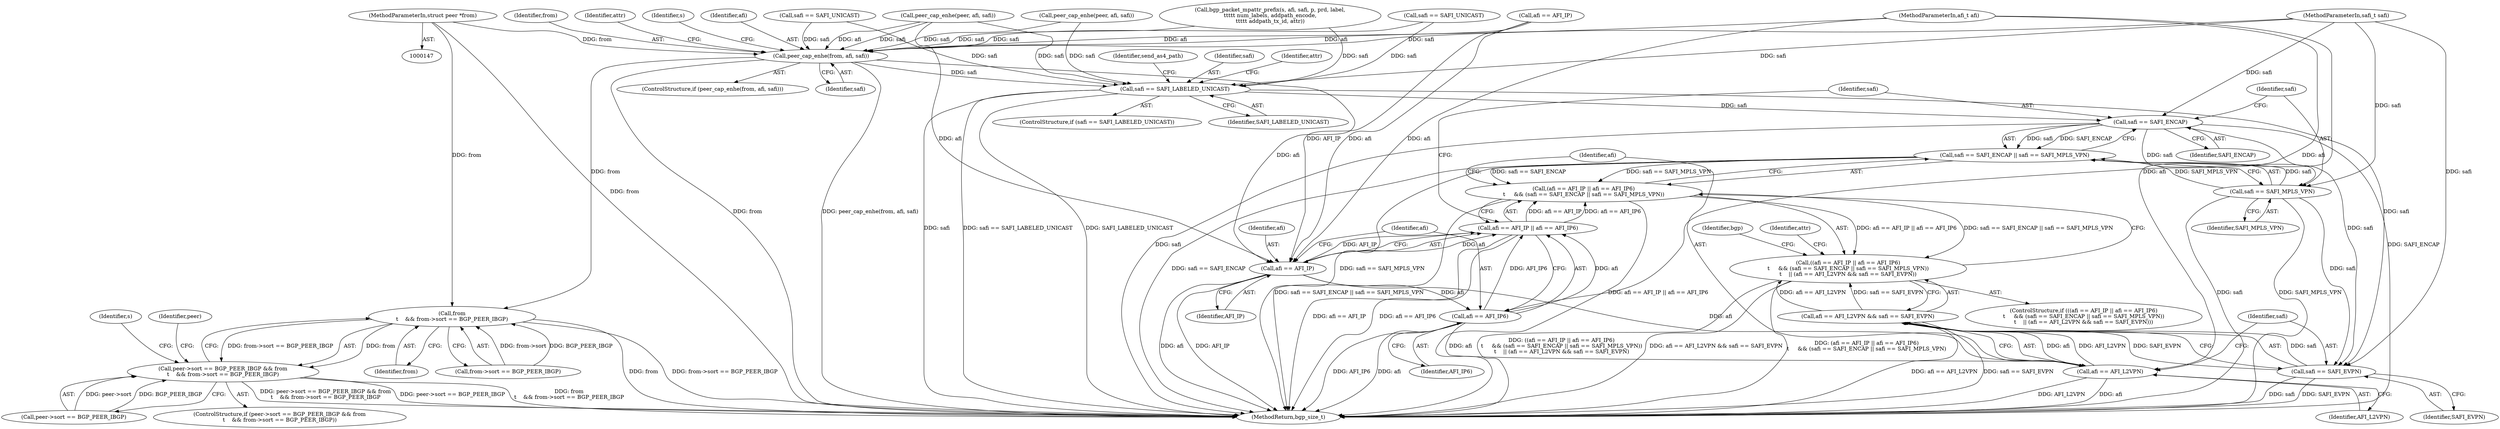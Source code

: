 digraph "0_frr_943d595a018e69b550db08cccba1d0778a86705a_0@pointer" {
"1000156" [label="(MethodParameterIn,struct peer *from)"];
"1000459" [label="(Call,peer_cap_enhe(from, afi, safi))"];
"1000775" [label="(Call,from\n\t    && from->sort == BGP_PEER_IBGP)"];
"1000769" [label="(Call,peer->sort == BGP_PEER_IBGP && from\n\t    && from->sort == BGP_PEER_IBGP)"];
"1001105" [label="(Call,safi == SAFI_LABELED_UNICAST)"];
"1001230" [label="(Call,safi == SAFI_ENCAP)"];
"1001229" [label="(Call,safi == SAFI_ENCAP || safi == SAFI_MPLS_VPN)"];
"1001221" [label="(Call,(afi == AFI_IP || afi == AFI_IP6)\n\t     && (safi == SAFI_ENCAP || safi == SAFI_MPLS_VPN))"];
"1001220" [label="(Call,((afi == AFI_IP || afi == AFI_IP6)\n\t     && (safi == SAFI_ENCAP || safi == SAFI_MPLS_VPN))\n\t    || (afi == AFI_L2VPN && safi == SAFI_EVPN))"];
"1001233" [label="(Call,safi == SAFI_MPLS_VPN)"];
"1001240" [label="(Call,safi == SAFI_EVPN)"];
"1001236" [label="(Call,afi == AFI_L2VPN && safi == SAFI_EVPN)"];
"1001223" [label="(Call,afi == AFI_IP)"];
"1001222" [label="(Call,afi == AFI_IP || afi == AFI_IP6)"];
"1001226" [label="(Call,afi == AFI_IP6)"];
"1001237" [label="(Call,afi == AFI_L2VPN)"];
"1001245" [label="(Identifier,bgp)"];
"1001231" [label="(Identifier,safi)"];
"1000415" [label="(Call,afi == AFI_IP)"];
"1000777" [label="(Call,from->sort == BGP_PEER_IBGP)"];
"1001242" [label="(Identifier,SAFI_EVPN)"];
"1000465" [label="(Identifier,s)"];
"1000155" [label="(MethodParameterIn,safi_t safi)"];
"1000458" [label="(ControlStructure,if (peer_cap_enhe(from, afi, safi)))"];
"1000462" [label="(Identifier,safi)"];
"1001219" [label="(ControlStructure,if (((afi == AFI_IP || afi == AFI_IP6)\n\t     && (safi == SAFI_ENCAP || safi == SAFI_MPLS_VPN))\n\t    || (afi == AFI_L2VPN && safi == SAFI_EVPN)))"];
"1000228" [label="(Call,bgp_packet_mpattr_prefix(s, afi, safi, p, prd, label,\n\t\t\t\t\t num_labels, addpath_encode,\n\t\t\t\t\t addpath_tx_id, attr))"];
"1001227" [label="(Identifier,afi)"];
"1000210" [label="(Call,peer_cap_enhe(peer, afi, safi))"];
"1001106" [label="(Identifier,safi)"];
"1001220" [label="(Call,((afi == AFI_IP || afi == AFI_IP6)\n\t     && (safi == SAFI_ENCAP || safi == SAFI_MPLS_VPN))\n\t    || (afi == AFI_L2VPN && safi == SAFI_EVPN))"];
"1000784" [label="(Identifier,s)"];
"1001224" [label="(Identifier,afi)"];
"1001223" [label="(Call,afi == AFI_IP)"];
"1000459" [label="(Call,peer_cap_enhe(from, afi, safi))"];
"1000419" [label="(Call,safi == SAFI_UNICAST)"];
"1000775" [label="(Call,from\n\t    && from->sort == BGP_PEER_IBGP)"];
"1001240" [label="(Call,safi == SAFI_EVPN)"];
"1001238" [label="(Identifier,afi)"];
"1001229" [label="(Call,safi == SAFI_ENCAP || safi == SAFI_MPLS_VPN)"];
"1000776" [label="(Identifier,from)"];
"1000461" [label="(Identifier,afi)"];
"1001226" [label="(Call,afi == AFI_IP6)"];
"1000770" [label="(Call,peer->sort == BGP_PEER_IBGP)"];
"1001107" [label="(Identifier,SAFI_LABELED_UNICAST)"];
"1000154" [label="(MethodParameterIn,afi_t afi)"];
"1000768" [label="(ControlStructure,if (peer->sort == BGP_PEER_IBGP && from\n\t    && from->sort == BGP_PEER_IBGP))"];
"1001228" [label="(Identifier,AFI_IP6)"];
"1001236" [label="(Call,afi == AFI_L2VPN && safi == SAFI_EVPN)"];
"1001225" [label="(Identifier,AFI_IP)"];
"1001259" [label="(Identifier,attr)"];
"1001105" [label="(Call,safi == SAFI_LABELED_UNICAST)"];
"1000460" [label="(Identifier,from)"];
"1001104" [label="(ControlStructure,if (safi == SAFI_LABELED_UNICAST))"];
"1000156" [label="(MethodParameterIn,struct peer *from)"];
"1000769" [label="(Call,peer->sort == BGP_PEER_IBGP && from\n\t    && from->sort == BGP_PEER_IBGP)"];
"1001233" [label="(Call,safi == SAFI_MPLS_VPN)"];
"1001112" [label="(Identifier,attr)"];
"1001232" [label="(Identifier,SAFI_ENCAP)"];
"1001234" [label="(Identifier,safi)"];
"1001235" [label="(Identifier,SAFI_MPLS_VPN)"];
"1000206" [label="(Call,safi == SAFI_UNICAST)"];
"1000423" [label="(Call,peer_cap_enhe(peer, afi, safi))"];
"1001155" [label="(Identifier,send_as4_path)"];
"1001239" [label="(Identifier,AFI_L2VPN)"];
"1001241" [label="(Identifier,safi)"];
"1001237" [label="(Call,afi == AFI_L2VPN)"];
"1000485" [label="(Identifier,attr)"];
"1000893" [label="(Identifier,peer)"];
"1001222" [label="(Call,afi == AFI_IP || afi == AFI_IP6)"];
"1001221" [label="(Call,(afi == AFI_IP || afi == AFI_IP6)\n\t     && (safi == SAFI_ENCAP || safi == SAFI_MPLS_VPN))"];
"1001230" [label="(Call,safi == SAFI_ENCAP)"];
"1001316" [label="(MethodReturn,bgp_size_t)"];
"1000156" -> "1000147"  [label="AST: "];
"1000156" -> "1001316"  [label="DDG: from"];
"1000156" -> "1000459"  [label="DDG: from"];
"1000156" -> "1000775"  [label="DDG: from"];
"1000459" -> "1000458"  [label="AST: "];
"1000459" -> "1000462"  [label="CFG: "];
"1000460" -> "1000459"  [label="AST: "];
"1000461" -> "1000459"  [label="AST: "];
"1000462" -> "1000459"  [label="AST: "];
"1000465" -> "1000459"  [label="CFG: "];
"1000485" -> "1000459"  [label="CFG: "];
"1000459" -> "1001316"  [label="DDG: from"];
"1000459" -> "1001316"  [label="DDG: peer_cap_enhe(from, afi, safi)"];
"1000423" -> "1000459"  [label="DDG: afi"];
"1000423" -> "1000459"  [label="DDG: safi"];
"1000415" -> "1000459"  [label="DDG: afi"];
"1000154" -> "1000459"  [label="DDG: afi"];
"1000206" -> "1000459"  [label="DDG: safi"];
"1000228" -> "1000459"  [label="DDG: safi"];
"1000210" -> "1000459"  [label="DDG: safi"];
"1000419" -> "1000459"  [label="DDG: safi"];
"1000155" -> "1000459"  [label="DDG: safi"];
"1000459" -> "1000775"  [label="DDG: from"];
"1000459" -> "1001105"  [label="DDG: safi"];
"1000459" -> "1001223"  [label="DDG: afi"];
"1000775" -> "1000769"  [label="AST: "];
"1000775" -> "1000776"  [label="CFG: "];
"1000775" -> "1000777"  [label="CFG: "];
"1000776" -> "1000775"  [label="AST: "];
"1000777" -> "1000775"  [label="AST: "];
"1000769" -> "1000775"  [label="CFG: "];
"1000775" -> "1001316"  [label="DDG: from"];
"1000775" -> "1001316"  [label="DDG: from->sort == BGP_PEER_IBGP"];
"1000775" -> "1000769"  [label="DDG: from"];
"1000775" -> "1000769"  [label="DDG: from->sort == BGP_PEER_IBGP"];
"1000777" -> "1000775"  [label="DDG: from->sort"];
"1000777" -> "1000775"  [label="DDG: BGP_PEER_IBGP"];
"1000769" -> "1000768"  [label="AST: "];
"1000769" -> "1000770"  [label="CFG: "];
"1000770" -> "1000769"  [label="AST: "];
"1000784" -> "1000769"  [label="CFG: "];
"1000893" -> "1000769"  [label="CFG: "];
"1000769" -> "1001316"  [label="DDG: peer->sort == BGP_PEER_IBGP && from\n\t    && from->sort == BGP_PEER_IBGP"];
"1000769" -> "1001316"  [label="DDG: peer->sort == BGP_PEER_IBGP"];
"1000769" -> "1001316"  [label="DDG: from\n\t    && from->sort == BGP_PEER_IBGP"];
"1000770" -> "1000769"  [label="DDG: peer->sort"];
"1000770" -> "1000769"  [label="DDG: BGP_PEER_IBGP"];
"1001105" -> "1001104"  [label="AST: "];
"1001105" -> "1001107"  [label="CFG: "];
"1001106" -> "1001105"  [label="AST: "];
"1001107" -> "1001105"  [label="AST: "];
"1001112" -> "1001105"  [label="CFG: "];
"1001155" -> "1001105"  [label="CFG: "];
"1001105" -> "1001316"  [label="DDG: safi == SAFI_LABELED_UNICAST"];
"1001105" -> "1001316"  [label="DDG: SAFI_LABELED_UNICAST"];
"1001105" -> "1001316"  [label="DDG: safi"];
"1000206" -> "1001105"  [label="DDG: safi"];
"1000228" -> "1001105"  [label="DDG: safi"];
"1000210" -> "1001105"  [label="DDG: safi"];
"1000419" -> "1001105"  [label="DDG: safi"];
"1000423" -> "1001105"  [label="DDG: safi"];
"1000155" -> "1001105"  [label="DDG: safi"];
"1001105" -> "1001230"  [label="DDG: safi"];
"1001105" -> "1001240"  [label="DDG: safi"];
"1001230" -> "1001229"  [label="AST: "];
"1001230" -> "1001232"  [label="CFG: "];
"1001231" -> "1001230"  [label="AST: "];
"1001232" -> "1001230"  [label="AST: "];
"1001234" -> "1001230"  [label="CFG: "];
"1001229" -> "1001230"  [label="CFG: "];
"1001230" -> "1001316"  [label="DDG: SAFI_ENCAP"];
"1001230" -> "1001316"  [label="DDG: safi"];
"1001230" -> "1001229"  [label="DDG: safi"];
"1001230" -> "1001229"  [label="DDG: SAFI_ENCAP"];
"1000155" -> "1001230"  [label="DDG: safi"];
"1001230" -> "1001233"  [label="DDG: safi"];
"1001230" -> "1001240"  [label="DDG: safi"];
"1001229" -> "1001221"  [label="AST: "];
"1001229" -> "1001233"  [label="CFG: "];
"1001233" -> "1001229"  [label="AST: "];
"1001221" -> "1001229"  [label="CFG: "];
"1001229" -> "1001316"  [label="DDG: safi == SAFI_MPLS_VPN"];
"1001229" -> "1001316"  [label="DDG: safi == SAFI_ENCAP"];
"1001229" -> "1001221"  [label="DDG: safi == SAFI_ENCAP"];
"1001229" -> "1001221"  [label="DDG: safi == SAFI_MPLS_VPN"];
"1001233" -> "1001229"  [label="DDG: safi"];
"1001233" -> "1001229"  [label="DDG: SAFI_MPLS_VPN"];
"1001221" -> "1001220"  [label="AST: "];
"1001221" -> "1001222"  [label="CFG: "];
"1001222" -> "1001221"  [label="AST: "];
"1001238" -> "1001221"  [label="CFG: "];
"1001220" -> "1001221"  [label="CFG: "];
"1001221" -> "1001316"  [label="DDG: safi == SAFI_ENCAP || safi == SAFI_MPLS_VPN"];
"1001221" -> "1001316"  [label="DDG: afi == AFI_IP || afi == AFI_IP6"];
"1001221" -> "1001220"  [label="DDG: afi == AFI_IP || afi == AFI_IP6"];
"1001221" -> "1001220"  [label="DDG: safi == SAFI_ENCAP || safi == SAFI_MPLS_VPN"];
"1001222" -> "1001221"  [label="DDG: afi == AFI_IP"];
"1001222" -> "1001221"  [label="DDG: afi == AFI_IP6"];
"1001220" -> "1001219"  [label="AST: "];
"1001220" -> "1001236"  [label="CFG: "];
"1001236" -> "1001220"  [label="AST: "];
"1001245" -> "1001220"  [label="CFG: "];
"1001259" -> "1001220"  [label="CFG: "];
"1001220" -> "1001316"  [label="DDG: (afi == AFI_IP || afi == AFI_IP6)\n\t     && (safi == SAFI_ENCAP || safi == SAFI_MPLS_VPN)"];
"1001220" -> "1001316"  [label="DDG: ((afi == AFI_IP || afi == AFI_IP6)\n\t     && (safi == SAFI_ENCAP || safi == SAFI_MPLS_VPN))\n\t    || (afi == AFI_L2VPN && safi == SAFI_EVPN)"];
"1001220" -> "1001316"  [label="DDG: afi == AFI_L2VPN && safi == SAFI_EVPN"];
"1001236" -> "1001220"  [label="DDG: afi == AFI_L2VPN"];
"1001236" -> "1001220"  [label="DDG: safi == SAFI_EVPN"];
"1001233" -> "1001235"  [label="CFG: "];
"1001234" -> "1001233"  [label="AST: "];
"1001235" -> "1001233"  [label="AST: "];
"1001233" -> "1001316"  [label="DDG: SAFI_MPLS_VPN"];
"1001233" -> "1001316"  [label="DDG: safi"];
"1000155" -> "1001233"  [label="DDG: safi"];
"1001233" -> "1001240"  [label="DDG: safi"];
"1001240" -> "1001236"  [label="AST: "];
"1001240" -> "1001242"  [label="CFG: "];
"1001241" -> "1001240"  [label="AST: "];
"1001242" -> "1001240"  [label="AST: "];
"1001236" -> "1001240"  [label="CFG: "];
"1001240" -> "1001316"  [label="DDG: safi"];
"1001240" -> "1001316"  [label="DDG: SAFI_EVPN"];
"1001240" -> "1001236"  [label="DDG: safi"];
"1001240" -> "1001236"  [label="DDG: SAFI_EVPN"];
"1000155" -> "1001240"  [label="DDG: safi"];
"1001236" -> "1001237"  [label="CFG: "];
"1001237" -> "1001236"  [label="AST: "];
"1001236" -> "1001316"  [label="DDG: afi == AFI_L2VPN"];
"1001236" -> "1001316"  [label="DDG: safi == SAFI_EVPN"];
"1001237" -> "1001236"  [label="DDG: afi"];
"1001237" -> "1001236"  [label="DDG: AFI_L2VPN"];
"1001223" -> "1001222"  [label="AST: "];
"1001223" -> "1001225"  [label="CFG: "];
"1001224" -> "1001223"  [label="AST: "];
"1001225" -> "1001223"  [label="AST: "];
"1001227" -> "1001223"  [label="CFG: "];
"1001222" -> "1001223"  [label="CFG: "];
"1001223" -> "1001316"  [label="DDG: AFI_IP"];
"1001223" -> "1001316"  [label="DDG: afi"];
"1001223" -> "1001222"  [label="DDG: afi"];
"1001223" -> "1001222"  [label="DDG: AFI_IP"];
"1000423" -> "1001223"  [label="DDG: afi"];
"1000415" -> "1001223"  [label="DDG: afi"];
"1000415" -> "1001223"  [label="DDG: AFI_IP"];
"1000154" -> "1001223"  [label="DDG: afi"];
"1001223" -> "1001226"  [label="DDG: afi"];
"1001223" -> "1001237"  [label="DDG: afi"];
"1001222" -> "1001226"  [label="CFG: "];
"1001226" -> "1001222"  [label="AST: "];
"1001231" -> "1001222"  [label="CFG: "];
"1001222" -> "1001316"  [label="DDG: afi == AFI_IP"];
"1001222" -> "1001316"  [label="DDG: afi == AFI_IP6"];
"1001226" -> "1001222"  [label="DDG: afi"];
"1001226" -> "1001222"  [label="DDG: AFI_IP6"];
"1001226" -> "1001228"  [label="CFG: "];
"1001227" -> "1001226"  [label="AST: "];
"1001228" -> "1001226"  [label="AST: "];
"1001226" -> "1001316"  [label="DDG: AFI_IP6"];
"1001226" -> "1001316"  [label="DDG: afi"];
"1000154" -> "1001226"  [label="DDG: afi"];
"1001226" -> "1001237"  [label="DDG: afi"];
"1001237" -> "1001239"  [label="CFG: "];
"1001238" -> "1001237"  [label="AST: "];
"1001239" -> "1001237"  [label="AST: "];
"1001241" -> "1001237"  [label="CFG: "];
"1001237" -> "1001316"  [label="DDG: AFI_L2VPN"];
"1001237" -> "1001316"  [label="DDG: afi"];
"1000154" -> "1001237"  [label="DDG: afi"];
}

